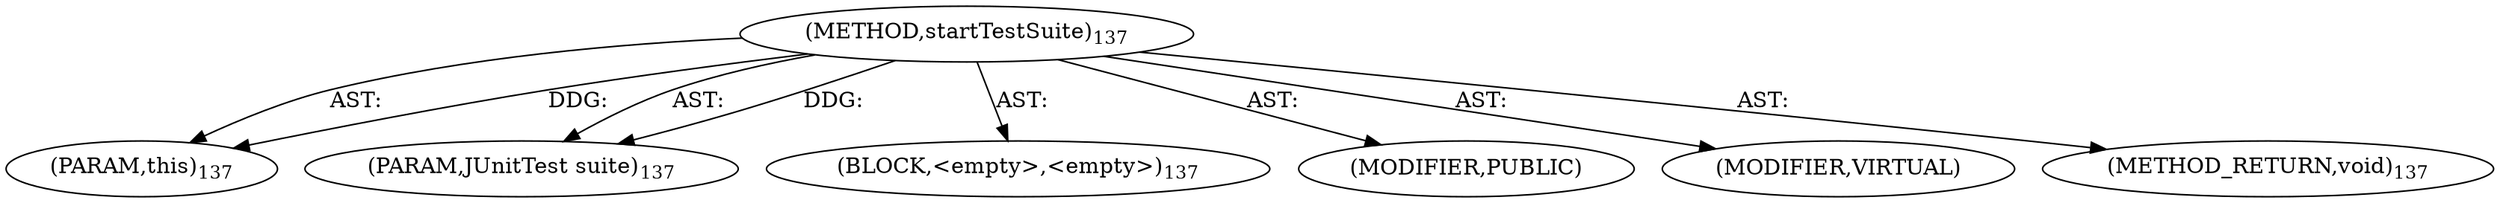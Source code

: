 digraph "startTestSuite" {  
"111669149700" [label = <(METHOD,startTestSuite)<SUB>137</SUB>> ]
"115964117003" [label = <(PARAM,this)<SUB>137</SUB>> ]
"115964117004" [label = <(PARAM,JUnitTest suite)<SUB>137</SUB>> ]
"25769803780" [label = <(BLOCK,&lt;empty&gt;,&lt;empty&gt;)<SUB>137</SUB>> ]
"133143986191" [label = <(MODIFIER,PUBLIC)> ]
"133143986192" [label = <(MODIFIER,VIRTUAL)> ]
"128849018884" [label = <(METHOD_RETURN,void)<SUB>137</SUB>> ]
  "111669149700" -> "115964117003"  [ label = "AST: "] 
  "111669149700" -> "115964117004"  [ label = "AST: "] 
  "111669149700" -> "25769803780"  [ label = "AST: "] 
  "111669149700" -> "133143986191"  [ label = "AST: "] 
  "111669149700" -> "133143986192"  [ label = "AST: "] 
  "111669149700" -> "128849018884"  [ label = "AST: "] 
  "111669149700" -> "115964117003"  [ label = "DDG: "] 
  "111669149700" -> "115964117004"  [ label = "DDG: "] 
}
